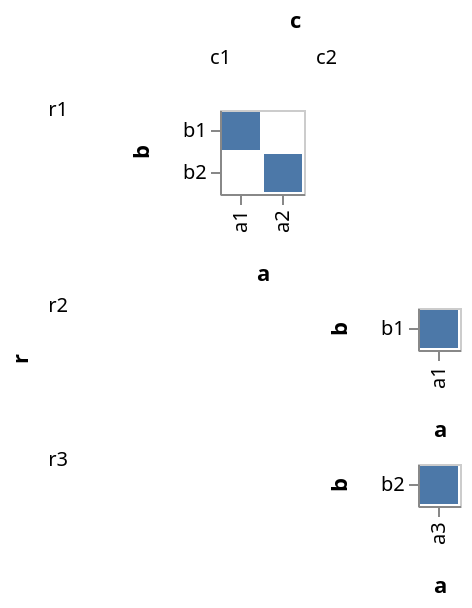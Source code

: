 {
    "$schema": "https://vega.github.io/schema/vega/v3.0.json",
    "autosize": "pad",
    "padding": 5,
    "data": [
        {
            "name": "source_0",
            "values": [
                {
                    "r": "r1",
                    "c": "c1",
                    "a": "a1",
                    "b": "b1"
                },
                {
                    "r": "r1",
                    "c": "c1",
                    "a": "a2",
                    "b": "b2"
                },
                {
                    "r": "r2",
                    "c": "c2",
                    "a": "a1",
                    "b": "b1"
                },
                {
                    "r": "r3",
                    "c": "c2",
                    "a": "a3",
                    "b": "b2"
                }
            ]
        },
        {
            "name": "column",
            "source": "source_0",
            "transform": [
                {
                    "type": "aggregate",
                    "groupby": [
                        "c"
                    ]
                }
            ]
        },
        {
            "name": "column_layout",
            "source": "column",
            "transform": [
                {
                    "type": "aggregate",
                    "ops": [
                        "distinct"
                    ],
                    "fields": [
                        "c"
                    ]
                }
            ]
        },
        {
            "name": "row",
            "source": "source_0",
            "transform": [
                {
                    "type": "aggregate",
                    "groupby": [
                        "r"
                    ]
                }
            ]
        }
    ],
    "signals": [
        {
            "name": "child_x_step",
            "value": 21
        },
        {
            "name": "child_y_step",
            "value": 21
        }
    ],
    "layout": {
        "padding": {
            "row": 10,
            "column": 10
        },
        "offset": 10,
        "columns": {
            "signal": "data('column_layout')[0][\"distinct_c\"]"
        },
        "bounds": "full"
    },
    "marks": [
        {
            "name": "row_title",
            "role": "row-title",
            "type": "group",
            "marks": [
                {
                    "type": "text",
                    "role": "row-title-text",
                    "encode": {
                        "update": {
                            "align": {
                                "value": "right"
                            },
                            "text": {
                                "value": "r"
                            },
                            "fill": {
                                "value": "black"
                            },
                            "fontWeight": {
                                "value": "bold"
                            },
                            "angle": {
                                "value": 270
                            }
                        }
                    }
                }
            ]
        },
        {
            "name": "column_title",
            "role": "column-title",
            "type": "group",
            "marks": [
                {
                    "type": "text",
                    "role": "column-title-text",
                    "encode": {
                        "update": {
                            "align": {
                                "value": "center"
                            },
                            "text": {
                                "value": "c"
                            },
                            "fill": {
                                "value": "black"
                            },
                            "fontWeight": {
                                "value": "bold"
                            }
                        }
                    }
                }
            ]
        },
        {
            "name": "row_header",
            "type": "group",
            "role": "row-header",
            "from": {
                "data": "row"
            },
            "sort": {
                "field": "datum[\"r\"]",
                "order": "ascending"
            },
            "title": {
                "text": {
                    "signal": "parent[\"r\"]"
                },
                "offset": 10,
                "orient": "left",
                "encode": {
                    "update": {
                        "fontWeight": {
                            "value": "normal"
                        },
                        "angle": {
                            "value": 0
                        },
                        "fontSize": {
                            "value": 10
                        },
                        "align": {
                            "value": "right"
                        },
                        "baseline": {
                            "value": "middle"
                        }
                    }
                }
            },
            "encode": {
                "update": {
                    "height": {
                        "signal": "bandspace(datum[\"distinct_b\"], 0.1, 0.05) * child_y_step"
                    }
                }
            }
        },
        {
            "name": "column_header",
            "type": "group",
            "role": "column-header",
            "from": {
                "data": "column"
            },
            "sort": {
                "field": "datum[\"c\"]",
                "order": "ascending"
            },
            "title": {
                "text": {
                    "signal": "parent[\"c\"]"
                },
                "offset": 10,
                "orient": "top",
                "encode": {
                    "update": {
                        "fontWeight": {
                            "value": "normal"
                        },
                        "angle": {
                            "value": 0
                        },
                        "fontSize": {
                            "value": 10
                        }
                    }
                }
            },
            "encode": {
                "update": {
                    "width": {
                        "signal": "bandspace(datum[\"distinct_a\"], 0.1, 0.05) * child_x_step"
                    }
                }
            }
        },
        {
            "name": "cell",
            "type": "group",
            "from": {
                "facet": {
                    "name": "facet",
                    "data": "source_0",
                    "groupby": [
                        "r",
                        "c"
                    ],
                    "aggregate": {
                        "cross": true,
                        "fields": [
                            "a",
                            "b"
                        ],
                        "ops": [
                            "distinct",
                            "distinct"
                        ]
                    }
                }
            },
            "sort": {
                "field": [
                    "datum[\"r\"]",
                    "datum[\"c\"]"
                ],
                "order": [
                    "ascending",
                    "ascending"
                ]
            },
            "encode": {
                "update": {
                    "width": {
                        "signal": "bandspace(datum[\"distinct_a\"], 0.1, 0.05) * child_x_step"
                    },
                    "height": {
                        "signal": "bandspace(datum[\"distinct_b\"], 0.1, 0.05) * child_y_step"
                    },
                    "stroke": {
                        "value": "#ccc"
                    },
                    "fill": {
                        "value": "transparent"
                    }
                }
            },
            "marks": [
                {
                    "name": "child_marks",
                    "type": "rect",
                    "from": {
                        "data": "facet"
                    },
                    "encode": {
                        "update": {
                            "x": {
                                "scale": "child_x",
                                "field": "a"
                            },
                            "width": {
                                "scale": "child_x",
                                "band": true
                            },
                            "y": {
                                "scale": "child_y",
                                "field": "b"
                            },
                            "height": {
                                "scale": "child_y",
                                "band": true
                            },
                            "fill": {
                                "value": "#4c78a8"
                            }
                        }
                    }
                }
            ],
            "scales": [
                {
                    "name": "child_x",
                    "type": "band",
                    "domain": {
                        "data": "facet",
                        "field": "a",
                        "sort": true
                    },
                    "range": {
                        "step": {
                            "signal": "child_x_step"
                        }
                    },
                    "round": true,
                    "paddingInner": 0.1,
                    "paddingOuter": 0.05
                },
                {
                    "name": "child_y",
                    "type": "band",
                    "domain": {
                        "data": "facet",
                        "field": "b",
                        "sort": true
                    },
                    "range": {
                        "step": {
                            "signal": "child_y_step"
                        }
                    },
                    "round": true,
                    "paddingInner": 0.1,
                    "paddingOuter": 0.05
                }
            ],
            "axes": [
                {
                    "scale": "child_x",
                    "orient": "bottom",
                    "title": "a",
                    "zindex": 1,
                    "encode": {
                        "labels": {
                            "update": {
                                "angle": {
                                    "value": 270
                                },
                                "align": {
                                    "value": "right"
                                },
                                "baseline": {
                                    "value": "middle"
                                }
                            }
                        }
                    }
                },
                {
                    "scale": "child_y",
                    "orient": "left",
                    "title": "b",
                    "zindex": 1
                }
            ]
        }
    ],
    "config": {
        "axis": {
            "minExtent": 30
        }
    }
}
